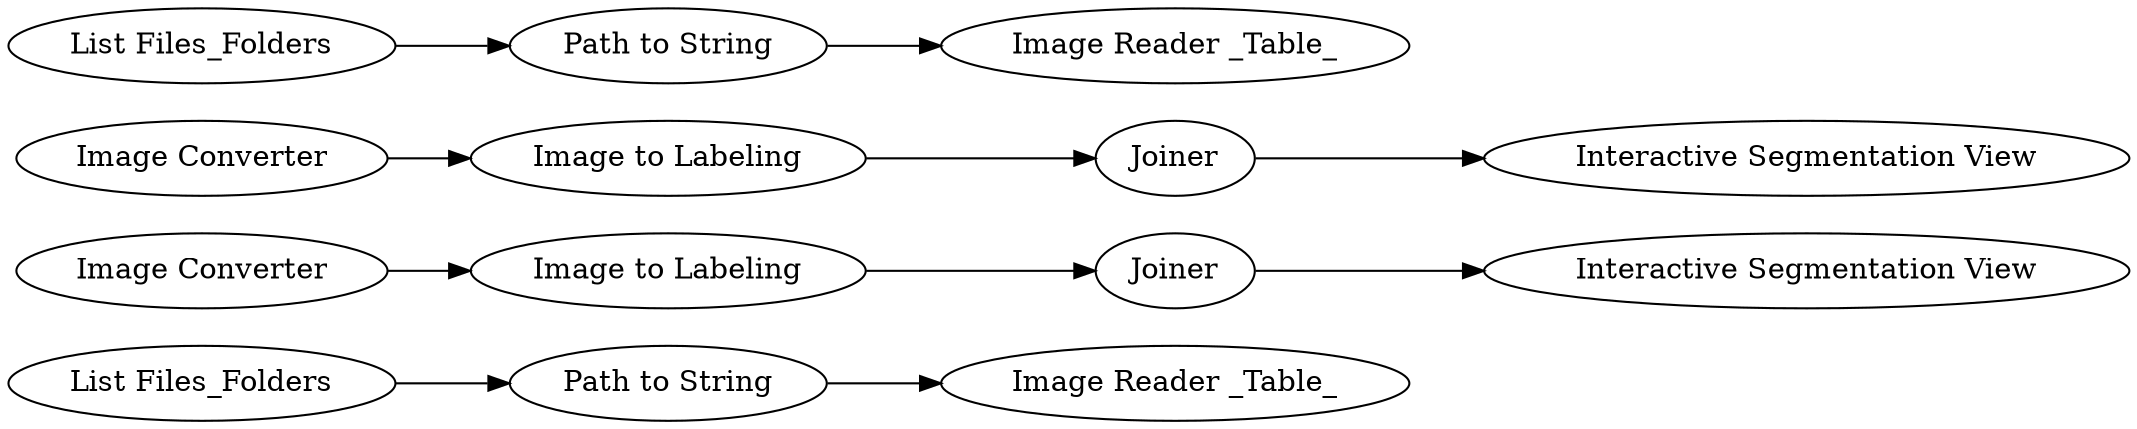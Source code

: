 digraph {
	"8071375987386516621_232" [label="Image Reader _Table_"]
	"8071375987386516621_211" [label="Interactive Segmentation View"]
	"8071375987386516621_230" [label="List Files_Folders"]
	"8071375987386516621_255" [label="Image to Labeling"]
	"8071375987386516621_258" [label="Path to String"]
	"8071375987386516621_254" [label="Image Converter"]
	"8071375987386516621_208" [label="Image Converter"]
	"8071375987386516621_209" [label="Image to Labeling"]
	"8071375987386516621_231" [label="Path to String"]
	"8071375987386516621_257" [label="Image Reader _Table_"]
	"8071375987386516621_259" [label="List Files_Folders"]
	"8071375987386516621_253" [label=Joiner]
	"8071375987386516621_256" [label="Interactive Segmentation View"]
	"8071375987386516621_237" [label=Joiner]
	"8071375987386516621_258" -> "8071375987386516621_257"
	"8071375987386516621_253" -> "8071375987386516621_256"
	"8071375987386516621_231" -> "8071375987386516621_232"
	"8071375987386516621_255" -> "8071375987386516621_253"
	"8071375987386516621_237" -> "8071375987386516621_211"
	"8071375987386516621_208" -> "8071375987386516621_209"
	"8071375987386516621_209" -> "8071375987386516621_237"
	"8071375987386516621_254" -> "8071375987386516621_255"
	"8071375987386516621_259" -> "8071375987386516621_258"
	"8071375987386516621_230" -> "8071375987386516621_231"
	rankdir=LR
}
